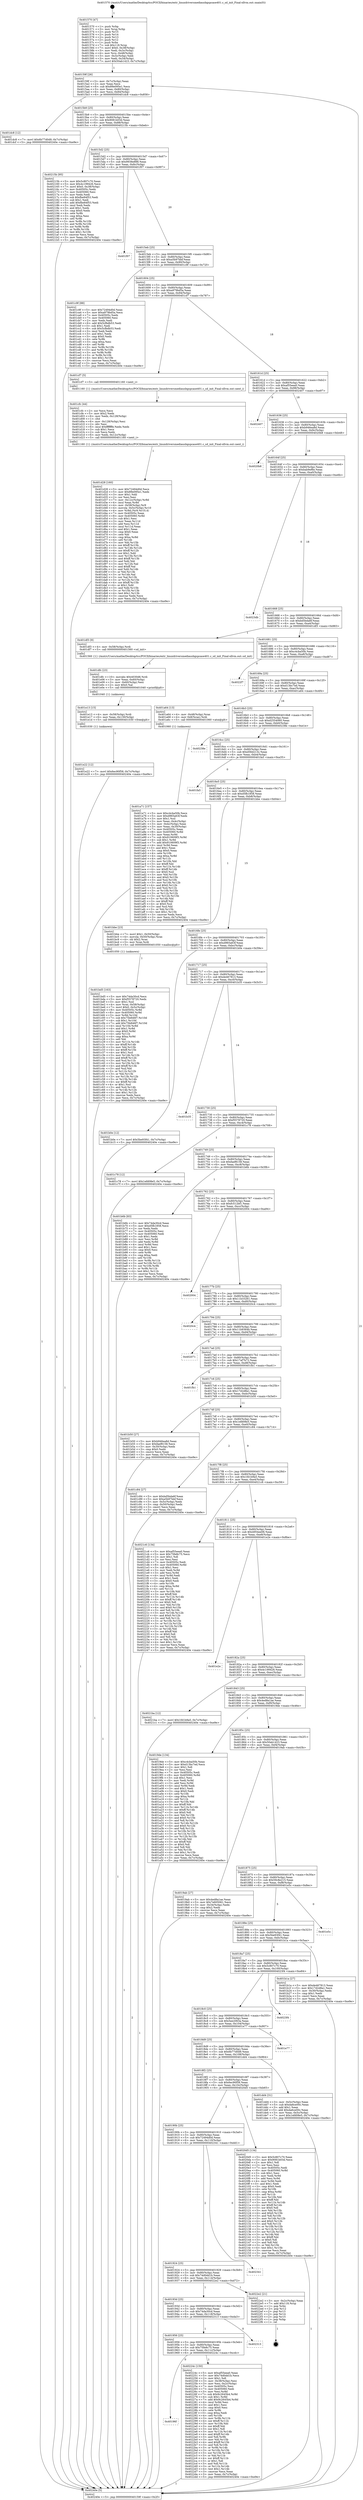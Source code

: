 digraph "0x401570" {
  label = "0x401570 (/mnt/c/Users/mathe/Desktop/tcc/POCII/binaries/extr_linuxdriversmediausbgspcase401.c_sd_init_Final-ollvm.out::main(0))"
  labelloc = "t"
  node[shape=record]

  Entry [label="",width=0.3,height=0.3,shape=circle,fillcolor=black,style=filled]
  "0x40159f" [label="{
     0x40159f [26]\l
     | [instrs]\l
     &nbsp;&nbsp;0x40159f \<+3\>: mov -0x7c(%rbp),%eax\l
     &nbsp;&nbsp;0x4015a2 \<+2\>: mov %eax,%ecx\l
     &nbsp;&nbsp;0x4015a4 \<+6\>: sub $0x89e095e1,%ecx\l
     &nbsp;&nbsp;0x4015aa \<+3\>: mov %eax,-0x80(%rbp)\l
     &nbsp;&nbsp;0x4015ad \<+6\>: mov %ecx,-0x84(%rbp)\l
     &nbsp;&nbsp;0x4015b3 \<+6\>: je 0000000000401dc8 \<main+0x858\>\l
  }"]
  "0x401dc8" [label="{
     0x401dc8 [12]\l
     | [instrs]\l
     &nbsp;&nbsp;0x401dc8 \<+7\>: movl $0x6b77d0d9,-0x7c(%rbp)\l
     &nbsp;&nbsp;0x401dcf \<+5\>: jmp 000000000040240e \<main+0xe9e\>\l
  }"]
  "0x4015b9" [label="{
     0x4015b9 [25]\l
     | [instrs]\l
     &nbsp;&nbsp;0x4015b9 \<+5\>: jmp 00000000004015be \<main+0x4e\>\l
     &nbsp;&nbsp;0x4015be \<+3\>: mov -0x80(%rbp),%eax\l
     &nbsp;&nbsp;0x4015c1 \<+5\>: sub $0x9081b03d,%eax\l
     &nbsp;&nbsp;0x4015c6 \<+6\>: mov %eax,-0x88(%rbp)\l
     &nbsp;&nbsp;0x4015cc \<+6\>: je 000000000040215b \<main+0xbeb\>\l
  }"]
  Exit [label="",width=0.3,height=0.3,shape=circle,fillcolor=black,style=filled,peripheries=2]
  "0x40215b" [label="{
     0x40215b [95]\l
     | [instrs]\l
     &nbsp;&nbsp;0x40215b \<+5\>: mov $0x5c807c70,%eax\l
     &nbsp;&nbsp;0x402160 \<+5\>: mov $0x4c199426,%ecx\l
     &nbsp;&nbsp;0x402165 \<+7\>: movl $0x0,-0x38(%rbp)\l
     &nbsp;&nbsp;0x40216c \<+7\>: mov 0x40505c,%edx\l
     &nbsp;&nbsp;0x402173 \<+7\>: mov 0x405060,%esi\l
     &nbsp;&nbsp;0x40217a \<+2\>: mov %edx,%edi\l
     &nbsp;&nbsp;0x40217c \<+6\>: sub $0xfbe84f53,%edi\l
     &nbsp;&nbsp;0x402182 \<+3\>: sub $0x1,%edi\l
     &nbsp;&nbsp;0x402185 \<+6\>: add $0xfbe84f53,%edi\l
     &nbsp;&nbsp;0x40218b \<+3\>: imul %edi,%edx\l
     &nbsp;&nbsp;0x40218e \<+3\>: and $0x1,%edx\l
     &nbsp;&nbsp;0x402191 \<+3\>: cmp $0x0,%edx\l
     &nbsp;&nbsp;0x402194 \<+4\>: sete %r8b\l
     &nbsp;&nbsp;0x402198 \<+3\>: cmp $0xa,%esi\l
     &nbsp;&nbsp;0x40219b \<+4\>: setl %r9b\l
     &nbsp;&nbsp;0x40219f \<+3\>: mov %r8b,%r10b\l
     &nbsp;&nbsp;0x4021a2 \<+3\>: and %r9b,%r10b\l
     &nbsp;&nbsp;0x4021a5 \<+3\>: xor %r9b,%r8b\l
     &nbsp;&nbsp;0x4021a8 \<+3\>: or %r8b,%r10b\l
     &nbsp;&nbsp;0x4021ab \<+4\>: test $0x1,%r10b\l
     &nbsp;&nbsp;0x4021af \<+3\>: cmovne %ecx,%eax\l
     &nbsp;&nbsp;0x4021b2 \<+3\>: mov %eax,-0x7c(%rbp)\l
     &nbsp;&nbsp;0x4021b5 \<+5\>: jmp 000000000040240e \<main+0xe9e\>\l
  }"]
  "0x4015d2" [label="{
     0x4015d2 [25]\l
     | [instrs]\l
     &nbsp;&nbsp;0x4015d2 \<+5\>: jmp 00000000004015d7 \<main+0x67\>\l
     &nbsp;&nbsp;0x4015d7 \<+3\>: mov -0x80(%rbp),%eax\l
     &nbsp;&nbsp;0x4015da \<+5\>: sub $0x9938e888,%eax\l
     &nbsp;&nbsp;0x4015df \<+6\>: mov %eax,-0x8c(%rbp)\l
     &nbsp;&nbsp;0x4015e5 \<+6\>: je 0000000000401f07 \<main+0x997\>\l
  }"]
  "0x40196f" [label="{
     0x40196f\l
  }", style=dashed]
  "0x401f07" [label="{
     0x401f07\l
  }", style=dashed]
  "0x4015eb" [label="{
     0x4015eb [25]\l
     | [instrs]\l
     &nbsp;&nbsp;0x4015eb \<+5\>: jmp 00000000004015f0 \<main+0x80\>\l
     &nbsp;&nbsp;0x4015f0 \<+3\>: mov -0x80(%rbp),%eax\l
     &nbsp;&nbsp;0x4015f3 \<+5\>: sub $0xa5b97bbf,%eax\l
     &nbsp;&nbsp;0x4015f8 \<+6\>: mov %eax,-0x90(%rbp)\l
     &nbsp;&nbsp;0x4015fe \<+6\>: je 0000000000401c9f \<main+0x72f\>\l
  }"]
  "0x40224c" [label="{
     0x40224c [150]\l
     | [instrs]\l
     &nbsp;&nbsp;0x40224c \<+5\>: mov $0xaf55eea0,%eax\l
     &nbsp;&nbsp;0x402251 \<+5\>: mov $0x74d0dd1b,%ecx\l
     &nbsp;&nbsp;0x402256 \<+2\>: mov $0x1,%dl\l
     &nbsp;&nbsp;0x402258 \<+3\>: mov -0x38(%rbp),%esi\l
     &nbsp;&nbsp;0x40225b \<+3\>: mov %esi,-0x2c(%rbp)\l
     &nbsp;&nbsp;0x40225e \<+7\>: mov 0x40505c,%esi\l
     &nbsp;&nbsp;0x402265 \<+7\>: mov 0x405060,%edi\l
     &nbsp;&nbsp;0x40226c \<+3\>: mov %esi,%r8d\l
     &nbsp;&nbsp;0x40226f \<+7\>: sub $0x9c2645b4,%r8d\l
     &nbsp;&nbsp;0x402276 \<+4\>: sub $0x1,%r8d\l
     &nbsp;&nbsp;0x40227a \<+7\>: add $0x9c2645b4,%r8d\l
     &nbsp;&nbsp;0x402281 \<+4\>: imul %r8d,%esi\l
     &nbsp;&nbsp;0x402285 \<+3\>: and $0x1,%esi\l
     &nbsp;&nbsp;0x402288 \<+3\>: cmp $0x0,%esi\l
     &nbsp;&nbsp;0x40228b \<+4\>: sete %r9b\l
     &nbsp;&nbsp;0x40228f \<+3\>: cmp $0xa,%edi\l
     &nbsp;&nbsp;0x402292 \<+4\>: setl %r10b\l
     &nbsp;&nbsp;0x402296 \<+3\>: mov %r9b,%r11b\l
     &nbsp;&nbsp;0x402299 \<+4\>: xor $0xff,%r11b\l
     &nbsp;&nbsp;0x40229d \<+3\>: mov %r10b,%bl\l
     &nbsp;&nbsp;0x4022a0 \<+3\>: xor $0xff,%bl\l
     &nbsp;&nbsp;0x4022a3 \<+3\>: xor $0x1,%dl\l
     &nbsp;&nbsp;0x4022a6 \<+3\>: mov %r11b,%r14b\l
     &nbsp;&nbsp;0x4022a9 \<+4\>: and $0xff,%r14b\l
     &nbsp;&nbsp;0x4022ad \<+3\>: and %dl,%r9b\l
     &nbsp;&nbsp;0x4022b0 \<+3\>: mov %bl,%r15b\l
     &nbsp;&nbsp;0x4022b3 \<+4\>: and $0xff,%r15b\l
     &nbsp;&nbsp;0x4022b7 \<+3\>: and %dl,%r10b\l
     &nbsp;&nbsp;0x4022ba \<+3\>: or %r9b,%r14b\l
     &nbsp;&nbsp;0x4022bd \<+3\>: or %r10b,%r15b\l
     &nbsp;&nbsp;0x4022c0 \<+3\>: xor %r15b,%r14b\l
     &nbsp;&nbsp;0x4022c3 \<+3\>: or %bl,%r11b\l
     &nbsp;&nbsp;0x4022c6 \<+4\>: xor $0xff,%r11b\l
     &nbsp;&nbsp;0x4022ca \<+3\>: or $0x1,%dl\l
     &nbsp;&nbsp;0x4022cd \<+3\>: and %dl,%r11b\l
     &nbsp;&nbsp;0x4022d0 \<+3\>: or %r11b,%r14b\l
     &nbsp;&nbsp;0x4022d3 \<+4\>: test $0x1,%r14b\l
     &nbsp;&nbsp;0x4022d7 \<+3\>: cmovne %ecx,%eax\l
     &nbsp;&nbsp;0x4022da \<+3\>: mov %eax,-0x7c(%rbp)\l
     &nbsp;&nbsp;0x4022dd \<+5\>: jmp 000000000040240e \<main+0xe9e\>\l
  }"]
  "0x401c9f" [label="{
     0x401c9f [88]\l
     | [instrs]\l
     &nbsp;&nbsp;0x401c9f \<+5\>: mov $0x72494d0d,%eax\l
     &nbsp;&nbsp;0x401ca4 \<+5\>: mov $0xa979bd5a,%ecx\l
     &nbsp;&nbsp;0x401ca9 \<+7\>: mov 0x40505c,%edx\l
     &nbsp;&nbsp;0x401cb0 \<+7\>: mov 0x405060,%esi\l
     &nbsp;&nbsp;0x401cb7 \<+2\>: mov %edx,%edi\l
     &nbsp;&nbsp;0x401cb9 \<+6\>: add $0x5cfbdb53,%edi\l
     &nbsp;&nbsp;0x401cbf \<+3\>: sub $0x1,%edi\l
     &nbsp;&nbsp;0x401cc2 \<+6\>: sub $0x5cfbdb53,%edi\l
     &nbsp;&nbsp;0x401cc8 \<+3\>: imul %edi,%edx\l
     &nbsp;&nbsp;0x401ccb \<+3\>: and $0x1,%edx\l
     &nbsp;&nbsp;0x401cce \<+3\>: cmp $0x0,%edx\l
     &nbsp;&nbsp;0x401cd1 \<+4\>: sete %r8b\l
     &nbsp;&nbsp;0x401cd5 \<+3\>: cmp $0xa,%esi\l
     &nbsp;&nbsp;0x401cd8 \<+4\>: setl %r9b\l
     &nbsp;&nbsp;0x401cdc \<+3\>: mov %r8b,%r10b\l
     &nbsp;&nbsp;0x401cdf \<+3\>: and %r9b,%r10b\l
     &nbsp;&nbsp;0x401ce2 \<+3\>: xor %r9b,%r8b\l
     &nbsp;&nbsp;0x401ce5 \<+3\>: or %r8b,%r10b\l
     &nbsp;&nbsp;0x401ce8 \<+4\>: test $0x1,%r10b\l
     &nbsp;&nbsp;0x401cec \<+3\>: cmovne %ecx,%eax\l
     &nbsp;&nbsp;0x401cef \<+3\>: mov %eax,-0x7c(%rbp)\l
     &nbsp;&nbsp;0x401cf2 \<+5\>: jmp 000000000040240e \<main+0xe9e\>\l
  }"]
  "0x401604" [label="{
     0x401604 [25]\l
     | [instrs]\l
     &nbsp;&nbsp;0x401604 \<+5\>: jmp 0000000000401609 \<main+0x99\>\l
     &nbsp;&nbsp;0x401609 \<+3\>: mov -0x80(%rbp),%eax\l
     &nbsp;&nbsp;0x40160c \<+5\>: sub $0xa979bd5a,%eax\l
     &nbsp;&nbsp;0x401611 \<+6\>: mov %eax,-0x94(%rbp)\l
     &nbsp;&nbsp;0x401617 \<+6\>: je 0000000000401cf7 \<main+0x787\>\l
  }"]
  "0x401956" [label="{
     0x401956 [25]\l
     | [instrs]\l
     &nbsp;&nbsp;0x401956 \<+5\>: jmp 000000000040195b \<main+0x3eb\>\l
     &nbsp;&nbsp;0x40195b \<+3\>: mov -0x80(%rbp),%eax\l
     &nbsp;&nbsp;0x40195e \<+5\>: sub $0x75fe8c75,%eax\l
     &nbsp;&nbsp;0x401963 \<+6\>: mov %eax,-0x11c(%rbp)\l
     &nbsp;&nbsp;0x401969 \<+6\>: je 000000000040224c \<main+0xcdc\>\l
  }"]
  "0x401cf7" [label="{
     0x401cf7 [5]\l
     | [instrs]\l
     &nbsp;&nbsp;0x401cf7 \<+5\>: call 0000000000401160 \<next_i\>\l
     | [calls]\l
     &nbsp;&nbsp;0x401160 \{1\} (/mnt/c/Users/mathe/Desktop/tcc/POCII/binaries/extr_linuxdriversmediausbgspcase401.c_sd_init_Final-ollvm.out::next_i)\l
  }"]
  "0x40161d" [label="{
     0x40161d [25]\l
     | [instrs]\l
     &nbsp;&nbsp;0x40161d \<+5\>: jmp 0000000000401622 \<main+0xb2\>\l
     &nbsp;&nbsp;0x401622 \<+3\>: mov -0x80(%rbp),%eax\l
     &nbsp;&nbsp;0x401625 \<+5\>: sub $0xaf55eea0,%eax\l
     &nbsp;&nbsp;0x40162a \<+6\>: mov %eax,-0x98(%rbp)\l
     &nbsp;&nbsp;0x401630 \<+6\>: je 0000000000402407 \<main+0xe97\>\l
  }"]
  "0x402313" [label="{
     0x402313\l
  }", style=dashed]
  "0x402407" [label="{
     0x402407\l
  }", style=dashed]
  "0x401636" [label="{
     0x401636 [25]\l
     | [instrs]\l
     &nbsp;&nbsp;0x401636 \<+5\>: jmp 000000000040163b \<main+0xcb\>\l
     &nbsp;&nbsp;0x40163b \<+3\>: mov -0x80(%rbp),%eax\l
     &nbsp;&nbsp;0x40163e \<+5\>: sub $0xb946ea8d,%eax\l
     &nbsp;&nbsp;0x401643 \<+6\>: mov %eax,-0x9c(%rbp)\l
     &nbsp;&nbsp;0x401649 \<+6\>: je 00000000004020b8 \<main+0xb48\>\l
  }"]
  "0x40193d" [label="{
     0x40193d [25]\l
     | [instrs]\l
     &nbsp;&nbsp;0x40193d \<+5\>: jmp 0000000000401942 \<main+0x3d2\>\l
     &nbsp;&nbsp;0x401942 \<+3\>: mov -0x80(%rbp),%eax\l
     &nbsp;&nbsp;0x401945 \<+5\>: sub $0x74da30cd,%eax\l
     &nbsp;&nbsp;0x40194a \<+6\>: mov %eax,-0x118(%rbp)\l
     &nbsp;&nbsp;0x401950 \<+6\>: je 0000000000402313 \<main+0xda3\>\l
  }"]
  "0x4020b8" [label="{
     0x4020b8\l
  }", style=dashed]
  "0x40164f" [label="{
     0x40164f [25]\l
     | [instrs]\l
     &nbsp;&nbsp;0x40164f \<+5\>: jmp 0000000000401654 \<main+0xe4\>\l
     &nbsp;&nbsp;0x401654 \<+3\>: mov -0x80(%rbp),%eax\l
     &nbsp;&nbsp;0x401657 \<+5\>: sub $0xbab9ef6e,%eax\l
     &nbsp;&nbsp;0x40165c \<+6\>: mov %eax,-0xa0(%rbp)\l
     &nbsp;&nbsp;0x401662 \<+6\>: je 00000000004023db \<main+0xe6b\>\l
  }"]
  "0x4022e2" [label="{
     0x4022e2 [21]\l
     | [instrs]\l
     &nbsp;&nbsp;0x4022e2 \<+3\>: mov -0x2c(%rbp),%eax\l
     &nbsp;&nbsp;0x4022e5 \<+7\>: add $0x118,%rsp\l
     &nbsp;&nbsp;0x4022ec \<+1\>: pop %rbx\l
     &nbsp;&nbsp;0x4022ed \<+2\>: pop %r12\l
     &nbsp;&nbsp;0x4022ef \<+2\>: pop %r13\l
     &nbsp;&nbsp;0x4022f1 \<+2\>: pop %r14\l
     &nbsp;&nbsp;0x4022f3 \<+2\>: pop %r15\l
     &nbsp;&nbsp;0x4022f5 \<+1\>: pop %rbp\l
     &nbsp;&nbsp;0x4022f6 \<+1\>: ret\l
  }"]
  "0x4023db" [label="{
     0x4023db\l
  }", style=dashed]
  "0x401668" [label="{
     0x401668 [25]\l
     | [instrs]\l
     &nbsp;&nbsp;0x401668 \<+5\>: jmp 000000000040166d \<main+0xfd\>\l
     &nbsp;&nbsp;0x40166d \<+3\>: mov -0x80(%rbp),%eax\l
     &nbsp;&nbsp;0x401670 \<+5\>: sub $0xbd5bda6f,%eax\l
     &nbsp;&nbsp;0x401675 \<+6\>: mov %eax,-0xa4(%rbp)\l
     &nbsp;&nbsp;0x40167b \<+6\>: je 0000000000401df3 \<main+0x883\>\l
  }"]
  "0x401924" [label="{
     0x401924 [25]\l
     | [instrs]\l
     &nbsp;&nbsp;0x401924 \<+5\>: jmp 0000000000401929 \<main+0x3b9\>\l
     &nbsp;&nbsp;0x401929 \<+3\>: mov -0x80(%rbp),%eax\l
     &nbsp;&nbsp;0x40192c \<+5\>: sub $0x74d0dd1b,%eax\l
     &nbsp;&nbsp;0x401931 \<+6\>: mov %eax,-0x114(%rbp)\l
     &nbsp;&nbsp;0x401937 \<+6\>: je 00000000004022e2 \<main+0xd72\>\l
  }"]
  "0x401df3" [label="{
     0x401df3 [9]\l
     | [instrs]\l
     &nbsp;&nbsp;0x401df3 \<+4\>: mov -0x58(%rbp),%rdi\l
     &nbsp;&nbsp;0x401df7 \<+5\>: call 0000000000401560 \<sd_init\>\l
     | [calls]\l
     &nbsp;&nbsp;0x401560 \{1\} (/mnt/c/Users/mathe/Desktop/tcc/POCII/binaries/extr_linuxdriversmediausbgspcase401.c_sd_init_Final-ollvm.out::sd_init)\l
  }"]
  "0x401681" [label="{
     0x401681 [25]\l
     | [instrs]\l
     &nbsp;&nbsp;0x401681 \<+5\>: jmp 0000000000401686 \<main+0x116\>\l
     &nbsp;&nbsp;0x401686 \<+3\>: mov -0x80(%rbp),%eax\l
     &nbsp;&nbsp;0x401689 \<+5\>: sub $0xc4cba50b,%eax\l
     &nbsp;&nbsp;0x40168e \<+6\>: mov %eax,-0xa8(%rbp)\l
     &nbsp;&nbsp;0x401694 \<+6\>: je 00000000004022f7 \<main+0xd87\>\l
  }"]
  "0x402341" [label="{
     0x402341\l
  }", style=dashed]
  "0x4022f7" [label="{
     0x4022f7\l
  }", style=dashed]
  "0x40169a" [label="{
     0x40169a [25]\l
     | [instrs]\l
     &nbsp;&nbsp;0x40169a \<+5\>: jmp 000000000040169f \<main+0x12f\>\l
     &nbsp;&nbsp;0x40169f \<+3\>: mov -0x80(%rbp),%eax\l
     &nbsp;&nbsp;0x4016a2 \<+5\>: sub $0xd13bc7ed,%eax\l
     &nbsp;&nbsp;0x4016a7 \<+6\>: mov %eax,-0xac(%rbp)\l
     &nbsp;&nbsp;0x4016ad \<+6\>: je 0000000000401a64 \<main+0x4f4\>\l
  }"]
  "0x40190b" [label="{
     0x40190b [25]\l
     | [instrs]\l
     &nbsp;&nbsp;0x40190b \<+5\>: jmp 0000000000401910 \<main+0x3a0\>\l
     &nbsp;&nbsp;0x401910 \<+3\>: mov -0x80(%rbp),%eax\l
     &nbsp;&nbsp;0x401913 \<+5\>: sub $0x72494d0d,%eax\l
     &nbsp;&nbsp;0x401918 \<+6\>: mov %eax,-0x110(%rbp)\l
     &nbsp;&nbsp;0x40191e \<+6\>: je 0000000000402341 \<main+0xdd1\>\l
  }"]
  "0x401a64" [label="{
     0x401a64 [13]\l
     | [instrs]\l
     &nbsp;&nbsp;0x401a64 \<+4\>: mov -0x48(%rbp),%rax\l
     &nbsp;&nbsp;0x401a68 \<+4\>: mov 0x8(%rax),%rdi\l
     &nbsp;&nbsp;0x401a6c \<+5\>: call 0000000000401060 \<atoi@plt\>\l
     | [calls]\l
     &nbsp;&nbsp;0x401060 \{1\} (unknown)\l
  }"]
  "0x4016b3" [label="{
     0x4016b3 [25]\l
     | [instrs]\l
     &nbsp;&nbsp;0x4016b3 \<+5\>: jmp 00000000004016b8 \<main+0x148\>\l
     &nbsp;&nbsp;0x4016b8 \<+3\>: mov -0x80(%rbp),%eax\l
     &nbsp;&nbsp;0x4016bb \<+5\>: sub $0xd2554060,%eax\l
     &nbsp;&nbsp;0x4016c0 \<+6\>: mov %eax,-0xb0(%rbp)\l
     &nbsp;&nbsp;0x4016c6 \<+6\>: je 000000000040238e \<main+0xe1e\>\l
  }"]
  "0x4020d5" [label="{
     0x4020d5 [134]\l
     | [instrs]\l
     &nbsp;&nbsp;0x4020d5 \<+5\>: mov $0x5c807c70,%eax\l
     &nbsp;&nbsp;0x4020da \<+5\>: mov $0x9081b03d,%ecx\l
     &nbsp;&nbsp;0x4020df \<+2\>: mov $0x1,%dl\l
     &nbsp;&nbsp;0x4020e1 \<+2\>: xor %esi,%esi\l
     &nbsp;&nbsp;0x4020e3 \<+7\>: mov 0x40505c,%edi\l
     &nbsp;&nbsp;0x4020ea \<+8\>: mov 0x405060,%r8d\l
     &nbsp;&nbsp;0x4020f2 \<+3\>: sub $0x1,%esi\l
     &nbsp;&nbsp;0x4020f5 \<+3\>: mov %edi,%r9d\l
     &nbsp;&nbsp;0x4020f8 \<+3\>: add %esi,%r9d\l
     &nbsp;&nbsp;0x4020fb \<+4\>: imul %r9d,%edi\l
     &nbsp;&nbsp;0x4020ff \<+3\>: and $0x1,%edi\l
     &nbsp;&nbsp;0x402102 \<+3\>: cmp $0x0,%edi\l
     &nbsp;&nbsp;0x402105 \<+4\>: sete %r10b\l
     &nbsp;&nbsp;0x402109 \<+4\>: cmp $0xa,%r8d\l
     &nbsp;&nbsp;0x40210d \<+4\>: setl %r11b\l
     &nbsp;&nbsp;0x402111 \<+3\>: mov %r10b,%bl\l
     &nbsp;&nbsp;0x402114 \<+3\>: xor $0xff,%bl\l
     &nbsp;&nbsp;0x402117 \<+3\>: mov %r11b,%r14b\l
     &nbsp;&nbsp;0x40211a \<+4\>: xor $0xff,%r14b\l
     &nbsp;&nbsp;0x40211e \<+3\>: xor $0x0,%dl\l
     &nbsp;&nbsp;0x402121 \<+3\>: mov %bl,%r15b\l
     &nbsp;&nbsp;0x402124 \<+4\>: and $0x0,%r15b\l
     &nbsp;&nbsp;0x402128 \<+3\>: and %dl,%r10b\l
     &nbsp;&nbsp;0x40212b \<+3\>: mov %r14b,%r12b\l
     &nbsp;&nbsp;0x40212e \<+4\>: and $0x0,%r12b\l
     &nbsp;&nbsp;0x402132 \<+3\>: and %dl,%r11b\l
     &nbsp;&nbsp;0x402135 \<+3\>: or %r10b,%r15b\l
     &nbsp;&nbsp;0x402138 \<+3\>: or %r11b,%r12b\l
     &nbsp;&nbsp;0x40213b \<+3\>: xor %r12b,%r15b\l
     &nbsp;&nbsp;0x40213e \<+3\>: or %r14b,%bl\l
     &nbsp;&nbsp;0x402141 \<+3\>: xor $0xff,%bl\l
     &nbsp;&nbsp;0x402144 \<+3\>: or $0x0,%dl\l
     &nbsp;&nbsp;0x402147 \<+2\>: and %dl,%bl\l
     &nbsp;&nbsp;0x402149 \<+3\>: or %bl,%r15b\l
     &nbsp;&nbsp;0x40214c \<+4\>: test $0x1,%r15b\l
     &nbsp;&nbsp;0x402150 \<+3\>: cmovne %ecx,%eax\l
     &nbsp;&nbsp;0x402153 \<+3\>: mov %eax,-0x7c(%rbp)\l
     &nbsp;&nbsp;0x402156 \<+5\>: jmp 000000000040240e \<main+0xe9e\>\l
  }"]
  "0x40238e" [label="{
     0x40238e\l
  }", style=dashed]
  "0x4016cc" [label="{
     0x4016cc [25]\l
     | [instrs]\l
     &nbsp;&nbsp;0x4016cc \<+5\>: jmp 00000000004016d1 \<main+0x161\>\l
     &nbsp;&nbsp;0x4016d1 \<+3\>: mov -0x80(%rbp),%eax\l
     &nbsp;&nbsp;0x4016d4 \<+5\>: sub $0xd56d213c,%eax\l
     &nbsp;&nbsp;0x4016d9 \<+6\>: mov %eax,-0xb4(%rbp)\l
     &nbsp;&nbsp;0x4016df \<+6\>: je 0000000000401fa5 \<main+0xa35\>\l
  }"]
  "0x401e22" [label="{
     0x401e22 [12]\l
     | [instrs]\l
     &nbsp;&nbsp;0x401e22 \<+7\>: movl $0x6ec90f58,-0x7c(%rbp)\l
     &nbsp;&nbsp;0x401e29 \<+5\>: jmp 000000000040240e \<main+0xe9e\>\l
  }"]
  "0x401fa5" [label="{
     0x401fa5\l
  }", style=dashed]
  "0x4016e5" [label="{
     0x4016e5 [25]\l
     | [instrs]\l
     &nbsp;&nbsp;0x4016e5 \<+5\>: jmp 00000000004016ea \<main+0x17a\>\l
     &nbsp;&nbsp;0x4016ea \<+3\>: mov -0x80(%rbp),%eax\l
     &nbsp;&nbsp;0x4016ed \<+5\>: sub $0xd5fb1858,%eax\l
     &nbsp;&nbsp;0x4016f2 \<+6\>: mov %eax,-0xb8(%rbp)\l
     &nbsp;&nbsp;0x4016f8 \<+6\>: je 0000000000401bbe \<main+0x64e\>\l
  }"]
  "0x401e13" [label="{
     0x401e13 [15]\l
     | [instrs]\l
     &nbsp;&nbsp;0x401e13 \<+4\>: mov -0x58(%rbp),%rdi\l
     &nbsp;&nbsp;0x401e17 \<+6\>: mov %eax,-0x130(%rbp)\l
     &nbsp;&nbsp;0x401e1d \<+5\>: call 0000000000401030 \<free@plt\>\l
     | [calls]\l
     &nbsp;&nbsp;0x401030 \{1\} (unknown)\l
  }"]
  "0x401bbe" [label="{
     0x401bbe [23]\l
     | [instrs]\l
     &nbsp;&nbsp;0x401bbe \<+7\>: movl $0x1,-0x50(%rbp)\l
     &nbsp;&nbsp;0x401bc5 \<+4\>: movslq -0x50(%rbp),%rax\l
     &nbsp;&nbsp;0x401bc9 \<+4\>: shl $0x2,%rax\l
     &nbsp;&nbsp;0x401bcd \<+3\>: mov %rax,%rdi\l
     &nbsp;&nbsp;0x401bd0 \<+5\>: call 0000000000401050 \<malloc@plt\>\l
     | [calls]\l
     &nbsp;&nbsp;0x401050 \{1\} (unknown)\l
  }"]
  "0x4016fe" [label="{
     0x4016fe [25]\l
     | [instrs]\l
     &nbsp;&nbsp;0x4016fe \<+5\>: jmp 0000000000401703 \<main+0x193\>\l
     &nbsp;&nbsp;0x401703 \<+3\>: mov -0x80(%rbp),%eax\l
     &nbsp;&nbsp;0x401706 \<+5\>: sub $0xd965a63f,%eax\l
     &nbsp;&nbsp;0x40170b \<+6\>: mov %eax,-0xbc(%rbp)\l
     &nbsp;&nbsp;0x401711 \<+6\>: je 0000000000401b0e \<main+0x59e\>\l
  }"]
  "0x401dfc" [label="{
     0x401dfc [23]\l
     | [instrs]\l
     &nbsp;&nbsp;0x401dfc \<+10\>: movabs $0x4030d6,%rdi\l
     &nbsp;&nbsp;0x401e06 \<+3\>: mov %eax,-0x60(%rbp)\l
     &nbsp;&nbsp;0x401e09 \<+3\>: mov -0x60(%rbp),%esi\l
     &nbsp;&nbsp;0x401e0c \<+2\>: mov $0x0,%al\l
     &nbsp;&nbsp;0x401e0e \<+5\>: call 0000000000401040 \<printf@plt\>\l
     | [calls]\l
     &nbsp;&nbsp;0x401040 \{1\} (unknown)\l
  }"]
  "0x401b0e" [label="{
     0x401b0e [12]\l
     | [instrs]\l
     &nbsp;&nbsp;0x401b0e \<+7\>: movl $0x5be93f41,-0x7c(%rbp)\l
     &nbsp;&nbsp;0x401b15 \<+5\>: jmp 000000000040240e \<main+0xe9e\>\l
  }"]
  "0x401717" [label="{
     0x401717 [25]\l
     | [instrs]\l
     &nbsp;&nbsp;0x401717 \<+5\>: jmp 000000000040171c \<main+0x1ac\>\l
     &nbsp;&nbsp;0x40171c \<+3\>: mov -0x80(%rbp),%eax\l
     &nbsp;&nbsp;0x40171f \<+5\>: sub $0xde467813,%eax\l
     &nbsp;&nbsp;0x401724 \<+6\>: mov %eax,-0xc0(%rbp)\l
     &nbsp;&nbsp;0x40172a \<+6\>: je 0000000000401b35 \<main+0x5c5\>\l
  }"]
  "0x4018f2" [label="{
     0x4018f2 [25]\l
     | [instrs]\l
     &nbsp;&nbsp;0x4018f2 \<+5\>: jmp 00000000004018f7 \<main+0x387\>\l
     &nbsp;&nbsp;0x4018f7 \<+3\>: mov -0x80(%rbp),%eax\l
     &nbsp;&nbsp;0x4018fa \<+5\>: sub $0x6ec90f58,%eax\l
     &nbsp;&nbsp;0x4018ff \<+6\>: mov %eax,-0x10c(%rbp)\l
     &nbsp;&nbsp;0x401905 \<+6\>: je 00000000004020d5 \<main+0xb65\>\l
  }"]
  "0x401b35" [label="{
     0x401b35\l
  }", style=dashed]
  "0x401730" [label="{
     0x401730 [25]\l
     | [instrs]\l
     &nbsp;&nbsp;0x401730 \<+5\>: jmp 0000000000401735 \<main+0x1c5\>\l
     &nbsp;&nbsp;0x401735 \<+3\>: mov -0x80(%rbp),%eax\l
     &nbsp;&nbsp;0x401738 \<+5\>: sub $0xf5578720,%eax\l
     &nbsp;&nbsp;0x40173d \<+6\>: mov %eax,-0xc4(%rbp)\l
     &nbsp;&nbsp;0x401743 \<+6\>: je 0000000000401c78 \<main+0x708\>\l
  }"]
  "0x401dd4" [label="{
     0x401dd4 [31]\l
     | [instrs]\l
     &nbsp;&nbsp;0x401dd4 \<+3\>: mov -0x5c(%rbp),%eax\l
     &nbsp;&nbsp;0x401dd7 \<+5\>: sub $0xda6ce00c,%eax\l
     &nbsp;&nbsp;0x401ddc \<+3\>: add $0x1,%eax\l
     &nbsp;&nbsp;0x401ddf \<+5\>: add $0xda6ce00c,%eax\l
     &nbsp;&nbsp;0x401de4 \<+3\>: mov %eax,-0x5c(%rbp)\l
     &nbsp;&nbsp;0x401de7 \<+7\>: movl $0x1efd08e5,-0x7c(%rbp)\l
     &nbsp;&nbsp;0x401dee \<+5\>: jmp 000000000040240e \<main+0xe9e\>\l
  }"]
  "0x401c78" [label="{
     0x401c78 [12]\l
     | [instrs]\l
     &nbsp;&nbsp;0x401c78 \<+7\>: movl $0x1efd08e5,-0x7c(%rbp)\l
     &nbsp;&nbsp;0x401c7f \<+5\>: jmp 000000000040240e \<main+0xe9e\>\l
  }"]
  "0x401749" [label="{
     0x401749 [25]\l
     | [instrs]\l
     &nbsp;&nbsp;0x401749 \<+5\>: jmp 000000000040174e \<main+0x1de\>\l
     &nbsp;&nbsp;0x40174e \<+3\>: mov -0x80(%rbp),%eax\l
     &nbsp;&nbsp;0x401751 \<+5\>: sub $0xfaef8158,%eax\l
     &nbsp;&nbsp;0x401756 \<+6\>: mov %eax,-0xc8(%rbp)\l
     &nbsp;&nbsp;0x40175c \<+6\>: je 0000000000401b6b \<main+0x5fb\>\l
  }"]
  "0x4018d9" [label="{
     0x4018d9 [25]\l
     | [instrs]\l
     &nbsp;&nbsp;0x4018d9 \<+5\>: jmp 00000000004018de \<main+0x36e\>\l
     &nbsp;&nbsp;0x4018de \<+3\>: mov -0x80(%rbp),%eax\l
     &nbsp;&nbsp;0x4018e1 \<+5\>: sub $0x6b77d0d9,%eax\l
     &nbsp;&nbsp;0x4018e6 \<+6\>: mov %eax,-0x108(%rbp)\l
     &nbsp;&nbsp;0x4018ec \<+6\>: je 0000000000401dd4 \<main+0x864\>\l
  }"]
  "0x401b6b" [label="{
     0x401b6b [83]\l
     | [instrs]\l
     &nbsp;&nbsp;0x401b6b \<+5\>: mov $0x74da30cd,%eax\l
     &nbsp;&nbsp;0x401b70 \<+5\>: mov $0xd5fb1858,%ecx\l
     &nbsp;&nbsp;0x401b75 \<+2\>: xor %edx,%edx\l
     &nbsp;&nbsp;0x401b77 \<+7\>: mov 0x40505c,%esi\l
     &nbsp;&nbsp;0x401b7e \<+7\>: mov 0x405060,%edi\l
     &nbsp;&nbsp;0x401b85 \<+3\>: sub $0x1,%edx\l
     &nbsp;&nbsp;0x401b88 \<+3\>: mov %esi,%r8d\l
     &nbsp;&nbsp;0x401b8b \<+3\>: add %edx,%r8d\l
     &nbsp;&nbsp;0x401b8e \<+4\>: imul %r8d,%esi\l
     &nbsp;&nbsp;0x401b92 \<+3\>: and $0x1,%esi\l
     &nbsp;&nbsp;0x401b95 \<+3\>: cmp $0x0,%esi\l
     &nbsp;&nbsp;0x401b98 \<+4\>: sete %r9b\l
     &nbsp;&nbsp;0x401b9c \<+3\>: cmp $0xa,%edi\l
     &nbsp;&nbsp;0x401b9f \<+4\>: setl %r10b\l
     &nbsp;&nbsp;0x401ba3 \<+3\>: mov %r9b,%r11b\l
     &nbsp;&nbsp;0x401ba6 \<+3\>: and %r10b,%r11b\l
     &nbsp;&nbsp;0x401ba9 \<+3\>: xor %r10b,%r9b\l
     &nbsp;&nbsp;0x401bac \<+3\>: or %r9b,%r11b\l
     &nbsp;&nbsp;0x401baf \<+4\>: test $0x1,%r11b\l
     &nbsp;&nbsp;0x401bb3 \<+3\>: cmovne %ecx,%eax\l
     &nbsp;&nbsp;0x401bb6 \<+3\>: mov %eax,-0x7c(%rbp)\l
     &nbsp;&nbsp;0x401bb9 \<+5\>: jmp 000000000040240e \<main+0xe9e\>\l
  }"]
  "0x401762" [label="{
     0x401762 [25]\l
     | [instrs]\l
     &nbsp;&nbsp;0x401762 \<+5\>: jmp 0000000000401767 \<main+0x1f7\>\l
     &nbsp;&nbsp;0x401767 \<+3\>: mov -0x80(%rbp),%eax\l
     &nbsp;&nbsp;0x40176a \<+5\>: sub $0xfc512bf1,%eax\l
     &nbsp;&nbsp;0x40176f \<+6\>: mov %eax,-0xcc(%rbp)\l
     &nbsp;&nbsp;0x401775 \<+6\>: je 0000000000402004 \<main+0xa94\>\l
  }"]
  "0x401e77" [label="{
     0x401e77\l
  }", style=dashed]
  "0x402004" [label="{
     0x402004\l
  }", style=dashed]
  "0x40177b" [label="{
     0x40177b [25]\l
     | [instrs]\l
     &nbsp;&nbsp;0x40177b \<+5\>: jmp 0000000000401780 \<main+0x210\>\l
     &nbsp;&nbsp;0x401780 \<+3\>: mov -0x80(%rbp),%eax\l
     &nbsp;&nbsp;0x401783 \<+5\>: sub $0x11b33261,%eax\l
     &nbsp;&nbsp;0x401788 \<+6\>: mov %eax,-0xd0(%rbp)\l
     &nbsp;&nbsp;0x40178e \<+6\>: je 00000000004020c4 \<main+0xb54\>\l
  }"]
  "0x4018c0" [label="{
     0x4018c0 [25]\l
     | [instrs]\l
     &nbsp;&nbsp;0x4018c0 \<+5\>: jmp 00000000004018c5 \<main+0x355\>\l
     &nbsp;&nbsp;0x4018c5 \<+3\>: mov -0x80(%rbp),%eax\l
     &nbsp;&nbsp;0x4018c8 \<+5\>: sub $0x5ee2063a,%eax\l
     &nbsp;&nbsp;0x4018cd \<+6\>: mov %eax,-0x104(%rbp)\l
     &nbsp;&nbsp;0x4018d3 \<+6\>: je 0000000000401e77 \<main+0x907\>\l
  }"]
  "0x4020c4" [label="{
     0x4020c4\l
  }", style=dashed]
  "0x401794" [label="{
     0x401794 [25]\l
     | [instrs]\l
     &nbsp;&nbsp;0x401794 \<+5\>: jmp 0000000000401799 \<main+0x229\>\l
     &nbsp;&nbsp;0x401799 \<+3\>: mov -0x80(%rbp),%eax\l
     &nbsp;&nbsp;0x40179c \<+5\>: sub $0x11b9364b,%eax\l
     &nbsp;&nbsp;0x4017a1 \<+6\>: mov %eax,-0xd4(%rbp)\l
     &nbsp;&nbsp;0x4017a7 \<+6\>: je 0000000000402071 \<main+0xb01\>\l
  }"]
  "0x4023f4" [label="{
     0x4023f4\l
  }", style=dashed]
  "0x402071" [label="{
     0x402071\l
  }", style=dashed]
  "0x4017ad" [label="{
     0x4017ad [25]\l
     | [instrs]\l
     &nbsp;&nbsp;0x4017ad \<+5\>: jmp 00000000004017b2 \<main+0x242\>\l
     &nbsp;&nbsp;0x4017b2 \<+3\>: mov -0x80(%rbp),%eax\l
     &nbsp;&nbsp;0x4017b5 \<+5\>: sub $0x17af7b72,%eax\l
     &nbsp;&nbsp;0x4017ba \<+6\>: mov %eax,-0xd8(%rbp)\l
     &nbsp;&nbsp;0x4017c0 \<+6\>: je 0000000000401fb1 \<main+0xa41\>\l
  }"]
  "0x401d28" [label="{
     0x401d28 [160]\l
     | [instrs]\l
     &nbsp;&nbsp;0x401d28 \<+5\>: mov $0x72494d0d,%ecx\l
     &nbsp;&nbsp;0x401d2d \<+5\>: mov $0x89e095e1,%edx\l
     &nbsp;&nbsp;0x401d32 \<+3\>: mov $0x1,%dil\l
     &nbsp;&nbsp;0x401d35 \<+2\>: xor %esi,%esi\l
     &nbsp;&nbsp;0x401d37 \<+7\>: mov -0x12c(%rbp),%r8d\l
     &nbsp;&nbsp;0x401d3e \<+4\>: imul %eax,%r8d\l
     &nbsp;&nbsp;0x401d42 \<+4\>: mov -0x58(%rbp),%r9\l
     &nbsp;&nbsp;0x401d46 \<+4\>: movslq -0x5c(%rbp),%r10\l
     &nbsp;&nbsp;0x401d4a \<+4\>: mov %r8d,(%r9,%r10,4)\l
     &nbsp;&nbsp;0x401d4e \<+7\>: mov 0x40505c,%eax\l
     &nbsp;&nbsp;0x401d55 \<+8\>: mov 0x405060,%r8d\l
     &nbsp;&nbsp;0x401d5d \<+3\>: sub $0x1,%esi\l
     &nbsp;&nbsp;0x401d60 \<+3\>: mov %eax,%r11d\l
     &nbsp;&nbsp;0x401d63 \<+3\>: add %esi,%r11d\l
     &nbsp;&nbsp;0x401d66 \<+4\>: imul %r11d,%eax\l
     &nbsp;&nbsp;0x401d6a \<+3\>: and $0x1,%eax\l
     &nbsp;&nbsp;0x401d6d \<+3\>: cmp $0x0,%eax\l
     &nbsp;&nbsp;0x401d70 \<+3\>: sete %bl\l
     &nbsp;&nbsp;0x401d73 \<+4\>: cmp $0xa,%r8d\l
     &nbsp;&nbsp;0x401d77 \<+4\>: setl %r14b\l
     &nbsp;&nbsp;0x401d7b \<+3\>: mov %bl,%r15b\l
     &nbsp;&nbsp;0x401d7e \<+4\>: xor $0xff,%r15b\l
     &nbsp;&nbsp;0x401d82 \<+3\>: mov %r14b,%r12b\l
     &nbsp;&nbsp;0x401d85 \<+4\>: xor $0xff,%r12b\l
     &nbsp;&nbsp;0x401d89 \<+4\>: xor $0x1,%dil\l
     &nbsp;&nbsp;0x401d8d \<+3\>: mov %r15b,%r13b\l
     &nbsp;&nbsp;0x401d90 \<+4\>: and $0xff,%r13b\l
     &nbsp;&nbsp;0x401d94 \<+3\>: and %dil,%bl\l
     &nbsp;&nbsp;0x401d97 \<+3\>: mov %r12b,%al\l
     &nbsp;&nbsp;0x401d9a \<+2\>: and $0xff,%al\l
     &nbsp;&nbsp;0x401d9c \<+3\>: and %dil,%r14b\l
     &nbsp;&nbsp;0x401d9f \<+3\>: or %bl,%r13b\l
     &nbsp;&nbsp;0x401da2 \<+3\>: or %r14b,%al\l
     &nbsp;&nbsp;0x401da5 \<+3\>: xor %al,%r13b\l
     &nbsp;&nbsp;0x401da8 \<+3\>: or %r12b,%r15b\l
     &nbsp;&nbsp;0x401dab \<+4\>: xor $0xff,%r15b\l
     &nbsp;&nbsp;0x401daf \<+4\>: or $0x1,%dil\l
     &nbsp;&nbsp;0x401db3 \<+3\>: and %dil,%r15b\l
     &nbsp;&nbsp;0x401db6 \<+3\>: or %r15b,%r13b\l
     &nbsp;&nbsp;0x401db9 \<+4\>: test $0x1,%r13b\l
     &nbsp;&nbsp;0x401dbd \<+3\>: cmovne %edx,%ecx\l
     &nbsp;&nbsp;0x401dc0 \<+3\>: mov %ecx,-0x7c(%rbp)\l
     &nbsp;&nbsp;0x401dc3 \<+5\>: jmp 000000000040240e \<main+0xe9e\>\l
  }"]
  "0x401fb1" [label="{
     0x401fb1\l
  }", style=dashed]
  "0x4017c6" [label="{
     0x4017c6 [25]\l
     | [instrs]\l
     &nbsp;&nbsp;0x4017c6 \<+5\>: jmp 00000000004017cb \<main+0x25b\>\l
     &nbsp;&nbsp;0x4017cb \<+3\>: mov -0x80(%rbp),%eax\l
     &nbsp;&nbsp;0x4017ce \<+5\>: sub $0x17d2d8a1,%eax\l
     &nbsp;&nbsp;0x4017d3 \<+6\>: mov %eax,-0xdc(%rbp)\l
     &nbsp;&nbsp;0x4017d9 \<+6\>: je 0000000000401b50 \<main+0x5e0\>\l
  }"]
  "0x401cfc" [label="{
     0x401cfc [44]\l
     | [instrs]\l
     &nbsp;&nbsp;0x401cfc \<+2\>: xor %ecx,%ecx\l
     &nbsp;&nbsp;0x401cfe \<+5\>: mov $0x2,%edx\l
     &nbsp;&nbsp;0x401d03 \<+6\>: mov %edx,-0x128(%rbp)\l
     &nbsp;&nbsp;0x401d09 \<+1\>: cltd\l
     &nbsp;&nbsp;0x401d0a \<+6\>: mov -0x128(%rbp),%esi\l
     &nbsp;&nbsp;0x401d10 \<+2\>: idiv %esi\l
     &nbsp;&nbsp;0x401d12 \<+6\>: imul $0xfffffffe,%edx,%edx\l
     &nbsp;&nbsp;0x401d18 \<+3\>: sub $0x1,%ecx\l
     &nbsp;&nbsp;0x401d1b \<+2\>: sub %ecx,%edx\l
     &nbsp;&nbsp;0x401d1d \<+6\>: mov %edx,-0x12c(%rbp)\l
     &nbsp;&nbsp;0x401d23 \<+5\>: call 0000000000401160 \<next_i\>\l
     | [calls]\l
     &nbsp;&nbsp;0x401160 \{1\} (/mnt/c/Users/mathe/Desktop/tcc/POCII/binaries/extr_linuxdriversmediausbgspcase401.c_sd_init_Final-ollvm.out::next_i)\l
  }"]
  "0x401b50" [label="{
     0x401b50 [27]\l
     | [instrs]\l
     &nbsp;&nbsp;0x401b50 \<+5\>: mov $0xb946ea8d,%eax\l
     &nbsp;&nbsp;0x401b55 \<+5\>: mov $0xfaef8158,%ecx\l
     &nbsp;&nbsp;0x401b5a \<+3\>: mov -0x30(%rbp),%edx\l
     &nbsp;&nbsp;0x401b5d \<+3\>: cmp $0x0,%edx\l
     &nbsp;&nbsp;0x401b60 \<+3\>: cmove %ecx,%eax\l
     &nbsp;&nbsp;0x401b63 \<+3\>: mov %eax,-0x7c(%rbp)\l
     &nbsp;&nbsp;0x401b66 \<+5\>: jmp 000000000040240e \<main+0xe9e\>\l
  }"]
  "0x4017df" [label="{
     0x4017df [25]\l
     | [instrs]\l
     &nbsp;&nbsp;0x4017df \<+5\>: jmp 00000000004017e4 \<main+0x274\>\l
     &nbsp;&nbsp;0x4017e4 \<+3\>: mov -0x80(%rbp),%eax\l
     &nbsp;&nbsp;0x4017e7 \<+5\>: sub $0x1efd08e5,%eax\l
     &nbsp;&nbsp;0x4017ec \<+6\>: mov %eax,-0xe0(%rbp)\l
     &nbsp;&nbsp;0x4017f2 \<+6\>: je 0000000000401c84 \<main+0x714\>\l
  }"]
  "0x401bd5" [label="{
     0x401bd5 [163]\l
     | [instrs]\l
     &nbsp;&nbsp;0x401bd5 \<+5\>: mov $0x74da30cd,%ecx\l
     &nbsp;&nbsp;0x401bda \<+5\>: mov $0xf5578720,%edx\l
     &nbsp;&nbsp;0x401bdf \<+3\>: mov $0x1,%sil\l
     &nbsp;&nbsp;0x401be2 \<+4\>: mov %rax,-0x58(%rbp)\l
     &nbsp;&nbsp;0x401be6 \<+7\>: movl $0x0,-0x5c(%rbp)\l
     &nbsp;&nbsp;0x401bed \<+8\>: mov 0x40505c,%r8d\l
     &nbsp;&nbsp;0x401bf5 \<+8\>: mov 0x405060,%r9d\l
     &nbsp;&nbsp;0x401bfd \<+3\>: mov %r8d,%r10d\l
     &nbsp;&nbsp;0x401c00 \<+7\>: sub $0x75b846f7,%r10d\l
     &nbsp;&nbsp;0x401c07 \<+4\>: sub $0x1,%r10d\l
     &nbsp;&nbsp;0x401c0b \<+7\>: add $0x75b846f7,%r10d\l
     &nbsp;&nbsp;0x401c12 \<+4\>: imul %r10d,%r8d\l
     &nbsp;&nbsp;0x401c16 \<+4\>: and $0x1,%r8d\l
     &nbsp;&nbsp;0x401c1a \<+4\>: cmp $0x0,%r8d\l
     &nbsp;&nbsp;0x401c1e \<+4\>: sete %r11b\l
     &nbsp;&nbsp;0x401c22 \<+4\>: cmp $0xa,%r9d\l
     &nbsp;&nbsp;0x401c26 \<+3\>: setl %bl\l
     &nbsp;&nbsp;0x401c29 \<+3\>: mov %r11b,%r14b\l
     &nbsp;&nbsp;0x401c2c \<+4\>: xor $0xff,%r14b\l
     &nbsp;&nbsp;0x401c30 \<+3\>: mov %bl,%r15b\l
     &nbsp;&nbsp;0x401c33 \<+4\>: xor $0xff,%r15b\l
     &nbsp;&nbsp;0x401c37 \<+4\>: xor $0x1,%sil\l
     &nbsp;&nbsp;0x401c3b \<+3\>: mov %r14b,%r12b\l
     &nbsp;&nbsp;0x401c3e \<+4\>: and $0xff,%r12b\l
     &nbsp;&nbsp;0x401c42 \<+3\>: and %sil,%r11b\l
     &nbsp;&nbsp;0x401c45 \<+3\>: mov %r15b,%r13b\l
     &nbsp;&nbsp;0x401c48 \<+4\>: and $0xff,%r13b\l
     &nbsp;&nbsp;0x401c4c \<+3\>: and %sil,%bl\l
     &nbsp;&nbsp;0x401c4f \<+3\>: or %r11b,%r12b\l
     &nbsp;&nbsp;0x401c52 \<+3\>: or %bl,%r13b\l
     &nbsp;&nbsp;0x401c55 \<+3\>: xor %r13b,%r12b\l
     &nbsp;&nbsp;0x401c58 \<+3\>: or %r15b,%r14b\l
     &nbsp;&nbsp;0x401c5b \<+4\>: xor $0xff,%r14b\l
     &nbsp;&nbsp;0x401c5f \<+4\>: or $0x1,%sil\l
     &nbsp;&nbsp;0x401c63 \<+3\>: and %sil,%r14b\l
     &nbsp;&nbsp;0x401c66 \<+3\>: or %r14b,%r12b\l
     &nbsp;&nbsp;0x401c69 \<+4\>: test $0x1,%r12b\l
     &nbsp;&nbsp;0x401c6d \<+3\>: cmovne %edx,%ecx\l
     &nbsp;&nbsp;0x401c70 \<+3\>: mov %ecx,-0x7c(%rbp)\l
     &nbsp;&nbsp;0x401c73 \<+5\>: jmp 000000000040240e \<main+0xe9e\>\l
  }"]
  "0x401c84" [label="{
     0x401c84 [27]\l
     | [instrs]\l
     &nbsp;&nbsp;0x401c84 \<+5\>: mov $0xbd5bda6f,%eax\l
     &nbsp;&nbsp;0x401c89 \<+5\>: mov $0xa5b97bbf,%ecx\l
     &nbsp;&nbsp;0x401c8e \<+3\>: mov -0x5c(%rbp),%edx\l
     &nbsp;&nbsp;0x401c91 \<+3\>: cmp -0x50(%rbp),%edx\l
     &nbsp;&nbsp;0x401c94 \<+3\>: cmovl %ecx,%eax\l
     &nbsp;&nbsp;0x401c97 \<+3\>: mov %eax,-0x7c(%rbp)\l
     &nbsp;&nbsp;0x401c9a \<+5\>: jmp 000000000040240e \<main+0xe9e\>\l
  }"]
  "0x4017f8" [label="{
     0x4017f8 [25]\l
     | [instrs]\l
     &nbsp;&nbsp;0x4017f8 \<+5\>: jmp 00000000004017fd \<main+0x28d\>\l
     &nbsp;&nbsp;0x4017fd \<+3\>: mov -0x80(%rbp),%eax\l
     &nbsp;&nbsp;0x401800 \<+5\>: sub $0x1fd1b9a5,%eax\l
     &nbsp;&nbsp;0x401805 \<+6\>: mov %eax,-0xe4(%rbp)\l
     &nbsp;&nbsp;0x40180b \<+6\>: je 00000000004021c6 \<main+0xc56\>\l
  }"]
  "0x4018a7" [label="{
     0x4018a7 [25]\l
     | [instrs]\l
     &nbsp;&nbsp;0x4018a7 \<+5\>: jmp 00000000004018ac \<main+0x33c\>\l
     &nbsp;&nbsp;0x4018ac \<+3\>: mov -0x80(%rbp),%eax\l
     &nbsp;&nbsp;0x4018af \<+5\>: sub $0x5c807c70,%eax\l
     &nbsp;&nbsp;0x4018b4 \<+6\>: mov %eax,-0x100(%rbp)\l
     &nbsp;&nbsp;0x4018ba \<+6\>: je 00000000004023f4 \<main+0xe84\>\l
  }"]
  "0x4021c6" [label="{
     0x4021c6 [134]\l
     | [instrs]\l
     &nbsp;&nbsp;0x4021c6 \<+5\>: mov $0xaf55eea0,%eax\l
     &nbsp;&nbsp;0x4021cb \<+5\>: mov $0x75fe8c75,%ecx\l
     &nbsp;&nbsp;0x4021d0 \<+2\>: mov $0x1,%dl\l
     &nbsp;&nbsp;0x4021d2 \<+2\>: xor %esi,%esi\l
     &nbsp;&nbsp;0x4021d4 \<+7\>: mov 0x40505c,%edi\l
     &nbsp;&nbsp;0x4021db \<+8\>: mov 0x405060,%r8d\l
     &nbsp;&nbsp;0x4021e3 \<+3\>: sub $0x1,%esi\l
     &nbsp;&nbsp;0x4021e6 \<+3\>: mov %edi,%r9d\l
     &nbsp;&nbsp;0x4021e9 \<+3\>: add %esi,%r9d\l
     &nbsp;&nbsp;0x4021ec \<+4\>: imul %r9d,%edi\l
     &nbsp;&nbsp;0x4021f0 \<+3\>: and $0x1,%edi\l
     &nbsp;&nbsp;0x4021f3 \<+3\>: cmp $0x0,%edi\l
     &nbsp;&nbsp;0x4021f6 \<+4\>: sete %r10b\l
     &nbsp;&nbsp;0x4021fa \<+4\>: cmp $0xa,%r8d\l
     &nbsp;&nbsp;0x4021fe \<+4\>: setl %r11b\l
     &nbsp;&nbsp;0x402202 \<+3\>: mov %r10b,%bl\l
     &nbsp;&nbsp;0x402205 \<+3\>: xor $0xff,%bl\l
     &nbsp;&nbsp;0x402208 \<+3\>: mov %r11b,%r14b\l
     &nbsp;&nbsp;0x40220b \<+4\>: xor $0xff,%r14b\l
     &nbsp;&nbsp;0x40220f \<+3\>: xor $0x0,%dl\l
     &nbsp;&nbsp;0x402212 \<+3\>: mov %bl,%r15b\l
     &nbsp;&nbsp;0x402215 \<+4\>: and $0x0,%r15b\l
     &nbsp;&nbsp;0x402219 \<+3\>: and %dl,%r10b\l
     &nbsp;&nbsp;0x40221c \<+3\>: mov %r14b,%r12b\l
     &nbsp;&nbsp;0x40221f \<+4\>: and $0x0,%r12b\l
     &nbsp;&nbsp;0x402223 \<+3\>: and %dl,%r11b\l
     &nbsp;&nbsp;0x402226 \<+3\>: or %r10b,%r15b\l
     &nbsp;&nbsp;0x402229 \<+3\>: or %r11b,%r12b\l
     &nbsp;&nbsp;0x40222c \<+3\>: xor %r12b,%r15b\l
     &nbsp;&nbsp;0x40222f \<+3\>: or %r14b,%bl\l
     &nbsp;&nbsp;0x402232 \<+3\>: xor $0xff,%bl\l
     &nbsp;&nbsp;0x402235 \<+3\>: or $0x0,%dl\l
     &nbsp;&nbsp;0x402238 \<+2\>: and %dl,%bl\l
     &nbsp;&nbsp;0x40223a \<+3\>: or %bl,%r15b\l
     &nbsp;&nbsp;0x40223d \<+4\>: test $0x1,%r15b\l
     &nbsp;&nbsp;0x402241 \<+3\>: cmovne %ecx,%eax\l
     &nbsp;&nbsp;0x402244 \<+3\>: mov %eax,-0x7c(%rbp)\l
     &nbsp;&nbsp;0x402247 \<+5\>: jmp 000000000040240e \<main+0xe9e\>\l
  }"]
  "0x401811" [label="{
     0x401811 [25]\l
     | [instrs]\l
     &nbsp;&nbsp;0x401811 \<+5\>: jmp 0000000000401816 \<main+0x2a6\>\l
     &nbsp;&nbsp;0x401816 \<+3\>: mov -0x80(%rbp),%eax\l
     &nbsp;&nbsp;0x401819 \<+5\>: sub $0x4954ee06,%eax\l
     &nbsp;&nbsp;0x40181e \<+6\>: mov %eax,-0xe8(%rbp)\l
     &nbsp;&nbsp;0x401824 \<+6\>: je 0000000000401e2e \<main+0x8be\>\l
  }"]
  "0x401b1a" [label="{
     0x401b1a [27]\l
     | [instrs]\l
     &nbsp;&nbsp;0x401b1a \<+5\>: mov $0xde467813,%eax\l
     &nbsp;&nbsp;0x401b1f \<+5\>: mov $0x17d2d8a1,%ecx\l
     &nbsp;&nbsp;0x401b24 \<+3\>: mov -0x30(%rbp),%edx\l
     &nbsp;&nbsp;0x401b27 \<+3\>: cmp $0x1,%edx\l
     &nbsp;&nbsp;0x401b2a \<+3\>: cmovl %ecx,%eax\l
     &nbsp;&nbsp;0x401b2d \<+3\>: mov %eax,-0x7c(%rbp)\l
     &nbsp;&nbsp;0x401b30 \<+5\>: jmp 000000000040240e \<main+0xe9e\>\l
  }"]
  "0x401e2e" [label="{
     0x401e2e\l
  }", style=dashed]
  "0x40182a" [label="{
     0x40182a [25]\l
     | [instrs]\l
     &nbsp;&nbsp;0x40182a \<+5\>: jmp 000000000040182f \<main+0x2bf\>\l
     &nbsp;&nbsp;0x40182f \<+3\>: mov -0x80(%rbp),%eax\l
     &nbsp;&nbsp;0x401832 \<+5\>: sub $0x4c199426,%eax\l
     &nbsp;&nbsp;0x401837 \<+6\>: mov %eax,-0xec(%rbp)\l
     &nbsp;&nbsp;0x40183d \<+6\>: je 00000000004021ba \<main+0xc4a\>\l
  }"]
  "0x40188e" [label="{
     0x40188e [25]\l
     | [instrs]\l
     &nbsp;&nbsp;0x40188e \<+5\>: jmp 0000000000401893 \<main+0x323\>\l
     &nbsp;&nbsp;0x401893 \<+3\>: mov -0x80(%rbp),%eax\l
     &nbsp;&nbsp;0x401896 \<+5\>: sub $0x5be93f41,%eax\l
     &nbsp;&nbsp;0x40189b \<+6\>: mov %eax,-0xfc(%rbp)\l
     &nbsp;&nbsp;0x4018a1 \<+6\>: je 0000000000401b1a \<main+0x5aa\>\l
  }"]
  "0x4021ba" [label="{
     0x4021ba [12]\l
     | [instrs]\l
     &nbsp;&nbsp;0x4021ba \<+7\>: movl $0x1fd1b9a5,-0x7c(%rbp)\l
     &nbsp;&nbsp;0x4021c1 \<+5\>: jmp 000000000040240e \<main+0xe9e\>\l
  }"]
  "0x401843" [label="{
     0x401843 [25]\l
     | [instrs]\l
     &nbsp;&nbsp;0x401843 \<+5\>: jmp 0000000000401848 \<main+0x2d8\>\l
     &nbsp;&nbsp;0x401848 \<+3\>: mov -0x80(%rbp),%eax\l
     &nbsp;&nbsp;0x40184b \<+5\>: sub $0x4ed8a1ae,%eax\l
     &nbsp;&nbsp;0x401850 \<+6\>: mov %eax,-0xf0(%rbp)\l
     &nbsp;&nbsp;0x401856 \<+6\>: je 00000000004019de \<main+0x46e\>\l
  }"]
  "0x401e5c" [label="{
     0x401e5c\l
  }", style=dashed]
  "0x4019de" [label="{
     0x4019de [134]\l
     | [instrs]\l
     &nbsp;&nbsp;0x4019de \<+5\>: mov $0xc4cba50b,%eax\l
     &nbsp;&nbsp;0x4019e3 \<+5\>: mov $0xd13bc7ed,%ecx\l
     &nbsp;&nbsp;0x4019e8 \<+2\>: mov $0x1,%dl\l
     &nbsp;&nbsp;0x4019ea \<+2\>: xor %esi,%esi\l
     &nbsp;&nbsp;0x4019ec \<+7\>: mov 0x40505c,%edi\l
     &nbsp;&nbsp;0x4019f3 \<+8\>: mov 0x405060,%r8d\l
     &nbsp;&nbsp;0x4019fb \<+3\>: sub $0x1,%esi\l
     &nbsp;&nbsp;0x4019fe \<+3\>: mov %edi,%r9d\l
     &nbsp;&nbsp;0x401a01 \<+3\>: add %esi,%r9d\l
     &nbsp;&nbsp;0x401a04 \<+4\>: imul %r9d,%edi\l
     &nbsp;&nbsp;0x401a08 \<+3\>: and $0x1,%edi\l
     &nbsp;&nbsp;0x401a0b \<+3\>: cmp $0x0,%edi\l
     &nbsp;&nbsp;0x401a0e \<+4\>: sete %r10b\l
     &nbsp;&nbsp;0x401a12 \<+4\>: cmp $0xa,%r8d\l
     &nbsp;&nbsp;0x401a16 \<+4\>: setl %r11b\l
     &nbsp;&nbsp;0x401a1a \<+3\>: mov %r10b,%bl\l
     &nbsp;&nbsp;0x401a1d \<+3\>: xor $0xff,%bl\l
     &nbsp;&nbsp;0x401a20 \<+3\>: mov %r11b,%r14b\l
     &nbsp;&nbsp;0x401a23 \<+4\>: xor $0xff,%r14b\l
     &nbsp;&nbsp;0x401a27 \<+3\>: xor $0x0,%dl\l
     &nbsp;&nbsp;0x401a2a \<+3\>: mov %bl,%r15b\l
     &nbsp;&nbsp;0x401a2d \<+4\>: and $0x0,%r15b\l
     &nbsp;&nbsp;0x401a31 \<+3\>: and %dl,%r10b\l
     &nbsp;&nbsp;0x401a34 \<+3\>: mov %r14b,%r12b\l
     &nbsp;&nbsp;0x401a37 \<+4\>: and $0x0,%r12b\l
     &nbsp;&nbsp;0x401a3b \<+3\>: and %dl,%r11b\l
     &nbsp;&nbsp;0x401a3e \<+3\>: or %r10b,%r15b\l
     &nbsp;&nbsp;0x401a41 \<+3\>: or %r11b,%r12b\l
     &nbsp;&nbsp;0x401a44 \<+3\>: xor %r12b,%r15b\l
     &nbsp;&nbsp;0x401a47 \<+3\>: or %r14b,%bl\l
     &nbsp;&nbsp;0x401a4a \<+3\>: xor $0xff,%bl\l
     &nbsp;&nbsp;0x401a4d \<+3\>: or $0x0,%dl\l
     &nbsp;&nbsp;0x401a50 \<+2\>: and %dl,%bl\l
     &nbsp;&nbsp;0x401a52 \<+3\>: or %bl,%r15b\l
     &nbsp;&nbsp;0x401a55 \<+4\>: test $0x1,%r15b\l
     &nbsp;&nbsp;0x401a59 \<+3\>: cmovne %ecx,%eax\l
     &nbsp;&nbsp;0x401a5c \<+3\>: mov %eax,-0x7c(%rbp)\l
     &nbsp;&nbsp;0x401a5f \<+5\>: jmp 000000000040240e \<main+0xe9e\>\l
  }"]
  "0x40185c" [label="{
     0x40185c [25]\l
     | [instrs]\l
     &nbsp;&nbsp;0x40185c \<+5\>: jmp 0000000000401861 \<main+0x2f1\>\l
     &nbsp;&nbsp;0x401861 \<+3\>: mov -0x80(%rbp),%eax\l
     &nbsp;&nbsp;0x401864 \<+5\>: sub $0x50ab1423,%eax\l
     &nbsp;&nbsp;0x401869 \<+6\>: mov %eax,-0xf4(%rbp)\l
     &nbsp;&nbsp;0x40186f \<+6\>: je 00000000004019ab \<main+0x43b\>\l
  }"]
  "0x401a71" [label="{
     0x401a71 [157]\l
     | [instrs]\l
     &nbsp;&nbsp;0x401a71 \<+5\>: mov $0xc4cba50b,%ecx\l
     &nbsp;&nbsp;0x401a76 \<+5\>: mov $0xd965a63f,%edx\l
     &nbsp;&nbsp;0x401a7b \<+3\>: mov $0x1,%sil\l
     &nbsp;&nbsp;0x401a7e \<+3\>: mov %eax,-0x4c(%rbp)\l
     &nbsp;&nbsp;0x401a81 \<+3\>: mov -0x4c(%rbp),%eax\l
     &nbsp;&nbsp;0x401a84 \<+3\>: mov %eax,-0x30(%rbp)\l
     &nbsp;&nbsp;0x401a87 \<+7\>: mov 0x40505c,%eax\l
     &nbsp;&nbsp;0x401a8e \<+8\>: mov 0x405060,%r8d\l
     &nbsp;&nbsp;0x401a96 \<+3\>: mov %eax,%r9d\l
     &nbsp;&nbsp;0x401a99 \<+7\>: sub $0x910609f3,%r9d\l
     &nbsp;&nbsp;0x401aa0 \<+4\>: sub $0x1,%r9d\l
     &nbsp;&nbsp;0x401aa4 \<+7\>: add $0x910609f3,%r9d\l
     &nbsp;&nbsp;0x401aab \<+4\>: imul %r9d,%eax\l
     &nbsp;&nbsp;0x401aaf \<+3\>: and $0x1,%eax\l
     &nbsp;&nbsp;0x401ab2 \<+3\>: cmp $0x0,%eax\l
     &nbsp;&nbsp;0x401ab5 \<+4\>: sete %r10b\l
     &nbsp;&nbsp;0x401ab9 \<+4\>: cmp $0xa,%r8d\l
     &nbsp;&nbsp;0x401abd \<+4\>: setl %r11b\l
     &nbsp;&nbsp;0x401ac1 \<+3\>: mov %r10b,%bl\l
     &nbsp;&nbsp;0x401ac4 \<+3\>: xor $0xff,%bl\l
     &nbsp;&nbsp;0x401ac7 \<+3\>: mov %r11b,%r14b\l
     &nbsp;&nbsp;0x401aca \<+4\>: xor $0xff,%r14b\l
     &nbsp;&nbsp;0x401ace \<+4\>: xor $0x0,%sil\l
     &nbsp;&nbsp;0x401ad2 \<+3\>: mov %bl,%r15b\l
     &nbsp;&nbsp;0x401ad5 \<+4\>: and $0x0,%r15b\l
     &nbsp;&nbsp;0x401ad9 \<+3\>: and %sil,%r10b\l
     &nbsp;&nbsp;0x401adc \<+3\>: mov %r14b,%r12b\l
     &nbsp;&nbsp;0x401adf \<+4\>: and $0x0,%r12b\l
     &nbsp;&nbsp;0x401ae3 \<+3\>: and %sil,%r11b\l
     &nbsp;&nbsp;0x401ae6 \<+3\>: or %r10b,%r15b\l
     &nbsp;&nbsp;0x401ae9 \<+3\>: or %r11b,%r12b\l
     &nbsp;&nbsp;0x401aec \<+3\>: xor %r12b,%r15b\l
     &nbsp;&nbsp;0x401aef \<+3\>: or %r14b,%bl\l
     &nbsp;&nbsp;0x401af2 \<+3\>: xor $0xff,%bl\l
     &nbsp;&nbsp;0x401af5 \<+4\>: or $0x0,%sil\l
     &nbsp;&nbsp;0x401af9 \<+3\>: and %sil,%bl\l
     &nbsp;&nbsp;0x401afc \<+3\>: or %bl,%r15b\l
     &nbsp;&nbsp;0x401aff \<+4\>: test $0x1,%r15b\l
     &nbsp;&nbsp;0x401b03 \<+3\>: cmovne %edx,%ecx\l
     &nbsp;&nbsp;0x401b06 \<+3\>: mov %ecx,-0x7c(%rbp)\l
     &nbsp;&nbsp;0x401b09 \<+5\>: jmp 000000000040240e \<main+0xe9e\>\l
  }"]
  "0x4019ab" [label="{
     0x4019ab [27]\l
     | [instrs]\l
     &nbsp;&nbsp;0x4019ab \<+5\>: mov $0x4ed8a1ae,%eax\l
     &nbsp;&nbsp;0x4019b0 \<+5\>: mov $0x7e605061,%ecx\l
     &nbsp;&nbsp;0x4019b5 \<+3\>: mov -0x34(%rbp),%edx\l
     &nbsp;&nbsp;0x4019b8 \<+3\>: cmp $0x2,%edx\l
     &nbsp;&nbsp;0x4019bb \<+3\>: cmovne %ecx,%eax\l
     &nbsp;&nbsp;0x4019be \<+3\>: mov %eax,-0x7c(%rbp)\l
     &nbsp;&nbsp;0x4019c1 \<+5\>: jmp 000000000040240e \<main+0xe9e\>\l
  }"]
  "0x401875" [label="{
     0x401875 [25]\l
     | [instrs]\l
     &nbsp;&nbsp;0x401875 \<+5\>: jmp 000000000040187a \<main+0x30a\>\l
     &nbsp;&nbsp;0x40187a \<+3\>: mov -0x80(%rbp),%eax\l
     &nbsp;&nbsp;0x40187d \<+5\>: sub $0x59c8e215,%eax\l
     &nbsp;&nbsp;0x401882 \<+6\>: mov %eax,-0xf8(%rbp)\l
     &nbsp;&nbsp;0x401888 \<+6\>: je 0000000000401e5c \<main+0x8ec\>\l
  }"]
  "0x40240e" [label="{
     0x40240e [5]\l
     | [instrs]\l
     &nbsp;&nbsp;0x40240e \<+5\>: jmp 000000000040159f \<main+0x2f\>\l
  }"]
  "0x401570" [label="{
     0x401570 [47]\l
     | [instrs]\l
     &nbsp;&nbsp;0x401570 \<+1\>: push %rbp\l
     &nbsp;&nbsp;0x401571 \<+3\>: mov %rsp,%rbp\l
     &nbsp;&nbsp;0x401574 \<+2\>: push %r15\l
     &nbsp;&nbsp;0x401576 \<+2\>: push %r14\l
     &nbsp;&nbsp;0x401578 \<+2\>: push %r13\l
     &nbsp;&nbsp;0x40157a \<+2\>: push %r12\l
     &nbsp;&nbsp;0x40157c \<+1\>: push %rbx\l
     &nbsp;&nbsp;0x40157d \<+7\>: sub $0x118,%rsp\l
     &nbsp;&nbsp;0x401584 \<+7\>: movl $0x0,-0x38(%rbp)\l
     &nbsp;&nbsp;0x40158b \<+3\>: mov %edi,-0x3c(%rbp)\l
     &nbsp;&nbsp;0x40158e \<+4\>: mov %rsi,-0x48(%rbp)\l
     &nbsp;&nbsp;0x401592 \<+3\>: mov -0x3c(%rbp),%edi\l
     &nbsp;&nbsp;0x401595 \<+3\>: mov %edi,-0x34(%rbp)\l
     &nbsp;&nbsp;0x401598 \<+7\>: movl $0x50ab1423,-0x7c(%rbp)\l
  }"]
  Entry -> "0x401570" [label=" 1"]
  "0x40159f" -> "0x401dc8" [label=" 1"]
  "0x40159f" -> "0x4015b9" [label=" 21"]
  "0x4022e2" -> Exit [label=" 1"]
  "0x4015b9" -> "0x40215b" [label=" 1"]
  "0x4015b9" -> "0x4015d2" [label=" 20"]
  "0x40224c" -> "0x40240e" [label=" 1"]
  "0x4015d2" -> "0x401f07" [label=" 0"]
  "0x4015d2" -> "0x4015eb" [label=" 20"]
  "0x401956" -> "0x40196f" [label=" 0"]
  "0x4015eb" -> "0x401c9f" [label=" 1"]
  "0x4015eb" -> "0x401604" [label=" 19"]
  "0x401956" -> "0x40224c" [label=" 1"]
  "0x401604" -> "0x401cf7" [label=" 1"]
  "0x401604" -> "0x40161d" [label=" 18"]
  "0x40193d" -> "0x401956" [label=" 1"]
  "0x40161d" -> "0x402407" [label=" 0"]
  "0x40161d" -> "0x401636" [label=" 18"]
  "0x40193d" -> "0x402313" [label=" 0"]
  "0x401636" -> "0x4020b8" [label=" 0"]
  "0x401636" -> "0x40164f" [label=" 18"]
  "0x401924" -> "0x40193d" [label=" 1"]
  "0x40164f" -> "0x4023db" [label=" 0"]
  "0x40164f" -> "0x401668" [label=" 18"]
  "0x401924" -> "0x4022e2" [label=" 1"]
  "0x401668" -> "0x401df3" [label=" 1"]
  "0x401668" -> "0x401681" [label=" 17"]
  "0x40190b" -> "0x401924" [label=" 2"]
  "0x401681" -> "0x4022f7" [label=" 0"]
  "0x401681" -> "0x40169a" [label=" 17"]
  "0x40190b" -> "0x402341" [label=" 0"]
  "0x40169a" -> "0x401a64" [label=" 1"]
  "0x40169a" -> "0x4016b3" [label=" 16"]
  "0x4021c6" -> "0x40240e" [label=" 1"]
  "0x4016b3" -> "0x40238e" [label=" 0"]
  "0x4016b3" -> "0x4016cc" [label=" 16"]
  "0x4021ba" -> "0x40240e" [label=" 1"]
  "0x4016cc" -> "0x401fa5" [label=" 0"]
  "0x4016cc" -> "0x4016e5" [label=" 16"]
  "0x4020d5" -> "0x40240e" [label=" 1"]
  "0x4016e5" -> "0x401bbe" [label=" 1"]
  "0x4016e5" -> "0x4016fe" [label=" 15"]
  "0x4018f2" -> "0x40190b" [label=" 2"]
  "0x4016fe" -> "0x401b0e" [label=" 1"]
  "0x4016fe" -> "0x401717" [label=" 14"]
  "0x4018f2" -> "0x4020d5" [label=" 1"]
  "0x401717" -> "0x401b35" [label=" 0"]
  "0x401717" -> "0x401730" [label=" 14"]
  "0x40215b" -> "0x40240e" [label=" 1"]
  "0x401730" -> "0x401c78" [label=" 1"]
  "0x401730" -> "0x401749" [label=" 13"]
  "0x401e22" -> "0x40240e" [label=" 1"]
  "0x401749" -> "0x401b6b" [label=" 1"]
  "0x401749" -> "0x401762" [label=" 12"]
  "0x401dfc" -> "0x401e13" [label=" 1"]
  "0x401762" -> "0x402004" [label=" 0"]
  "0x401762" -> "0x40177b" [label=" 12"]
  "0x401df3" -> "0x401dfc" [label=" 1"]
  "0x40177b" -> "0x4020c4" [label=" 0"]
  "0x40177b" -> "0x401794" [label=" 12"]
  "0x4018d9" -> "0x4018f2" [label=" 3"]
  "0x401794" -> "0x402071" [label=" 0"]
  "0x401794" -> "0x4017ad" [label=" 12"]
  "0x4018d9" -> "0x401dd4" [label=" 1"]
  "0x4017ad" -> "0x401fb1" [label=" 0"]
  "0x4017ad" -> "0x4017c6" [label=" 12"]
  "0x4018c0" -> "0x4018d9" [label=" 4"]
  "0x4017c6" -> "0x401b50" [label=" 1"]
  "0x4017c6" -> "0x4017df" [label=" 11"]
  "0x4018c0" -> "0x401e77" [label=" 0"]
  "0x4017df" -> "0x401c84" [label=" 2"]
  "0x4017df" -> "0x4017f8" [label=" 9"]
  "0x401dd4" -> "0x40240e" [label=" 1"]
  "0x4017f8" -> "0x4021c6" [label=" 1"]
  "0x4017f8" -> "0x401811" [label=" 8"]
  "0x4018a7" -> "0x4018c0" [label=" 4"]
  "0x401811" -> "0x401e2e" [label=" 0"]
  "0x401811" -> "0x40182a" [label=" 8"]
  "0x4018a7" -> "0x4023f4" [label=" 0"]
  "0x40182a" -> "0x4021ba" [label=" 1"]
  "0x40182a" -> "0x401843" [label=" 7"]
  "0x401dc8" -> "0x40240e" [label=" 1"]
  "0x401843" -> "0x4019de" [label=" 1"]
  "0x401843" -> "0x40185c" [label=" 6"]
  "0x401d28" -> "0x40240e" [label=" 1"]
  "0x40185c" -> "0x4019ab" [label=" 1"]
  "0x40185c" -> "0x401875" [label=" 5"]
  "0x4019ab" -> "0x40240e" [label=" 1"]
  "0x401570" -> "0x40159f" [label=" 1"]
  "0x40240e" -> "0x40159f" [label=" 21"]
  "0x4019de" -> "0x40240e" [label=" 1"]
  "0x401a64" -> "0x401a71" [label=" 1"]
  "0x401a71" -> "0x40240e" [label=" 1"]
  "0x401b0e" -> "0x40240e" [label=" 1"]
  "0x401cfc" -> "0x401d28" [label=" 1"]
  "0x401875" -> "0x401e5c" [label=" 0"]
  "0x401875" -> "0x40188e" [label=" 5"]
  "0x401e13" -> "0x401e22" [label=" 1"]
  "0x40188e" -> "0x401b1a" [label=" 1"]
  "0x40188e" -> "0x4018a7" [label=" 4"]
  "0x401b1a" -> "0x40240e" [label=" 1"]
  "0x401b50" -> "0x40240e" [label=" 1"]
  "0x401b6b" -> "0x40240e" [label=" 1"]
  "0x401bbe" -> "0x401bd5" [label=" 1"]
  "0x401bd5" -> "0x40240e" [label=" 1"]
  "0x401c78" -> "0x40240e" [label=" 1"]
  "0x401c84" -> "0x40240e" [label=" 2"]
  "0x401c9f" -> "0x40240e" [label=" 1"]
  "0x401cf7" -> "0x401cfc" [label=" 1"]
}
